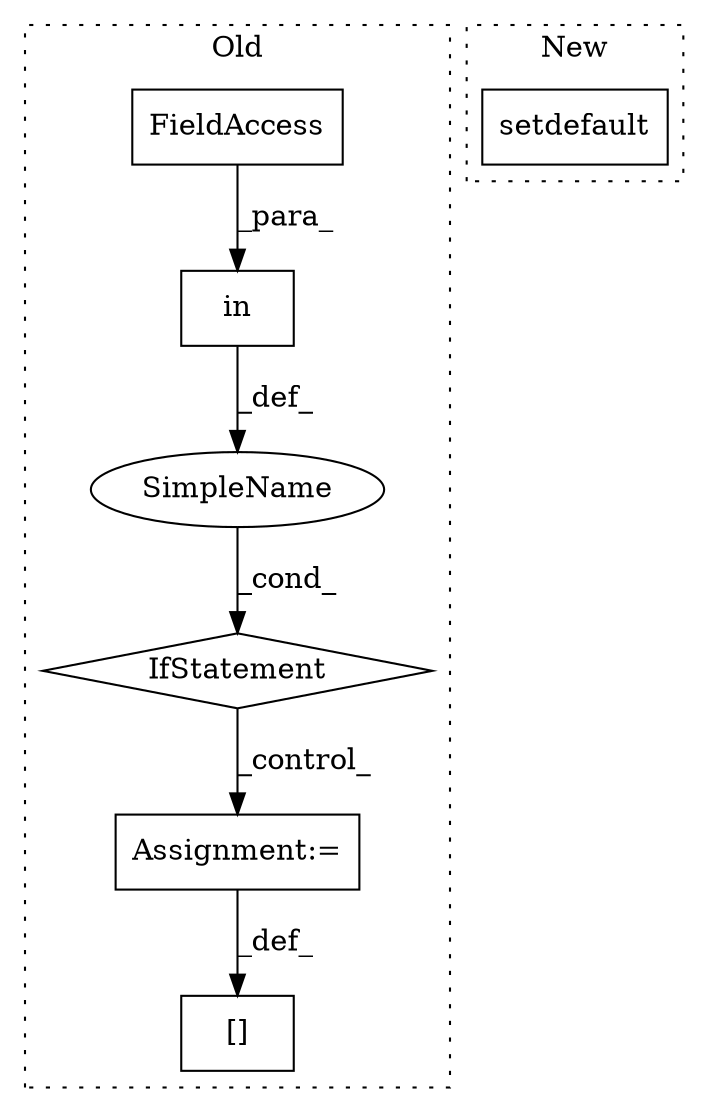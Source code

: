 digraph G {
subgraph cluster0 {
1 [label="in" a="105" s="3101" l="30" shape="box"];
3 [label="IfStatement" a="25" s="3087,3131" l="14,2" shape="diamond"];
4 [label="SimpleName" a="42" s="" l="" shape="ellipse"];
5 [label="Assignment:=" a="7" s="3250" l="1" shape="box"];
6 [label="[]" a="2" s="3222,3249" l="23,1" shape="box"];
7 [label="FieldAccess" a="22" s="3109" l="22" shape="box"];
label = "Old";
style="dotted";
}
subgraph cluster1 {
2 [label="setdefault" a="32" s="2921,2948" l="11,1" shape="box"];
label = "New";
style="dotted";
}
1 -> 4 [label="_def_"];
3 -> 5 [label="_control_"];
4 -> 3 [label="_cond_"];
5 -> 6 [label="_def_"];
7 -> 1 [label="_para_"];
}